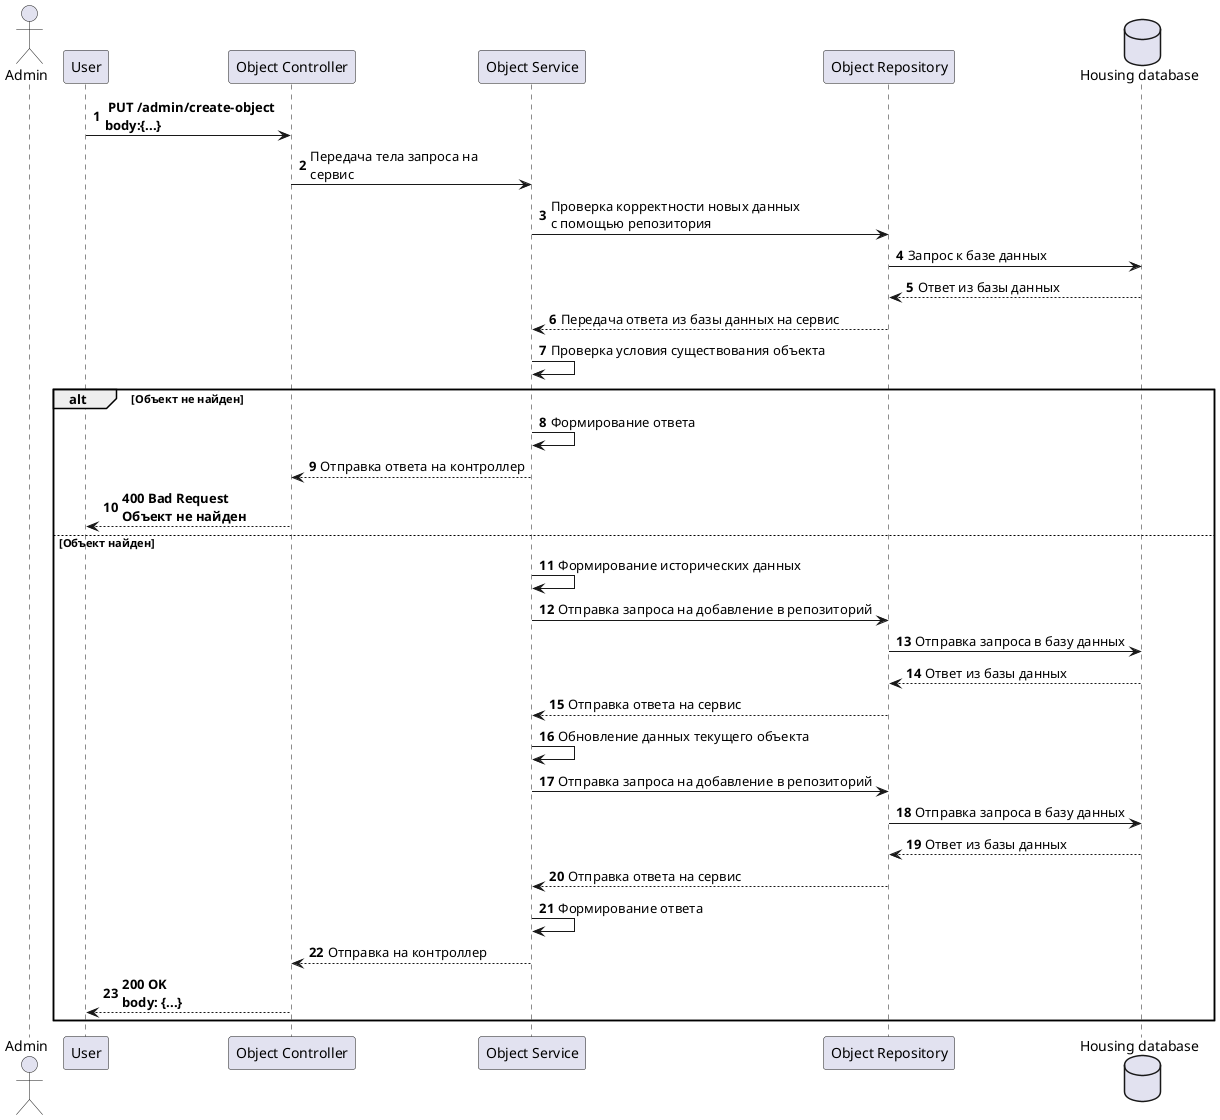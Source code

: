@startuml
'https://plantuml.com/sequence-diagram

autonumber

actor "Admin"
"User" -> "Object Controller" :<b> PUT /admin/create-object\n<b>body:{...}
"Object Controller" -> "Object Service" :Передача тела запроса на\nсервис
"Object Service" -> "Object Repository" :Проверка корректности новых данных\nс помощью репозитория
database "Housing database"
"Object Repository" -> "Housing database" :Запрос к базе данных
"Housing database" --> "Object Repository" :Ответ из базы данных
"Object Repository" --> "Object Service" :Передача ответа из базы данных на сервис
"Object Service" -> "Object Service" :Проверка условия существования объекта
alt Объект не найден
"Object Service" -> "Object Service" :Формирование ответа
"Object Service" --> "Object Controller" :Отправка ответа на контроллер
"Object Controller" --> "User" :<b>400 Bad Request\n<b>Объект не найден
else Объект найден
"Object Service" -> "Object Service" :Формирование исторических данных
"Object Service" -> "Object Repository" :Отправка запроса на добавление в репозиторий
"Object Repository" -> "Housing database" :Отправка запроса в базу данных
"Housing database" --> "Object Repository" :Ответ из базы данных
"Object Repository" --> "Object Service" :Отправка ответа на сервис
"Object Service" -> "Object Service" :Обновление данных текущего объекта
"Object Service" -> "Object Repository" :Отправка запроса на добавление в репозиторий
"Object Repository" -> "Housing database" :Отправка запроса в базу данных
"Housing database" --> "Object Repository" :Ответ из базы данных
"Object Repository" --> "Object Service" :Отправка ответа на сервис
"Object Service" -> "Object Service" :Формирование ответа
"Object Service" --> "Object Controller" :Отправка на контроллер
"Object Controller" --> "User" : <b>200 OK\n<b>body: {...}
end

@enduml